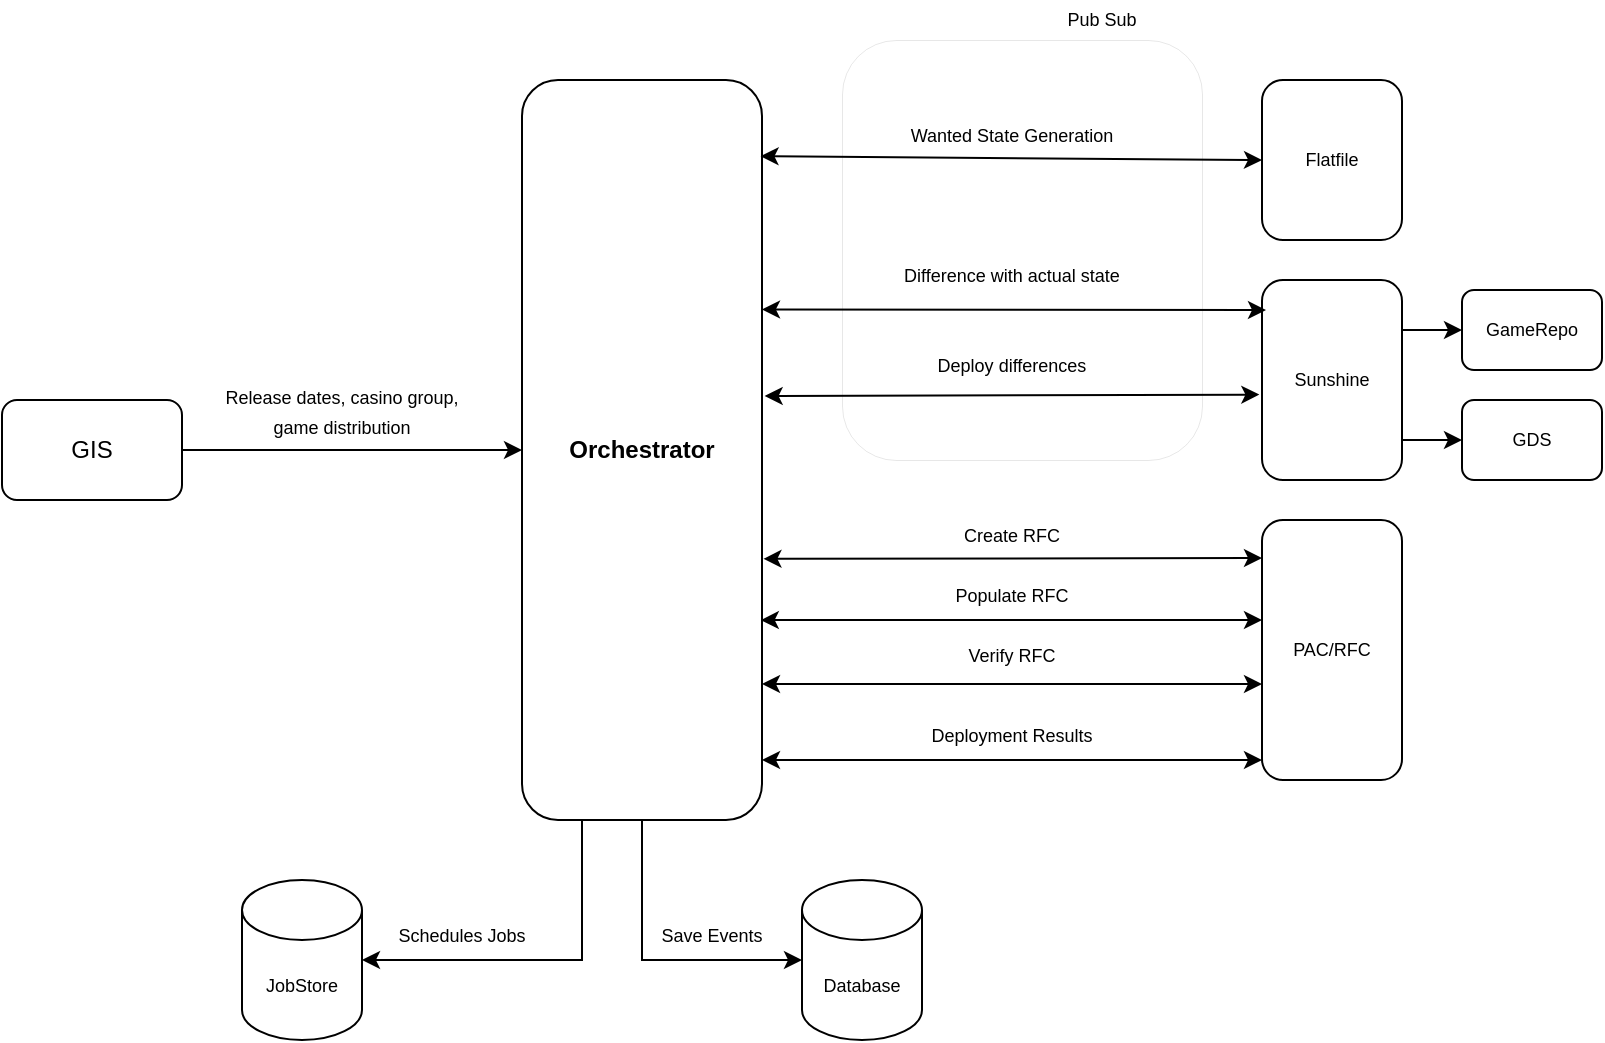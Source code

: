 <mxfile version="18.1.2" type="github">
  <diagram id="qtIUD4IkOzIMsGifVZxG" name="Page-1">
    <mxGraphModel dx="784" dy="436" grid="1" gridSize="10" guides="1" tooltips="1" connect="1" arrows="1" fold="1" page="1" pageScale="1" pageWidth="850" pageHeight="1100" math="0" shadow="0">
      <root>
        <mxCell id="0" />
        <mxCell id="1" parent="0" />
        <mxCell id="yYf5m4HLyr3VCPDceTSp-47" value="" style="rounded=1;whiteSpace=wrap;html=1;fontSize=9;dashed=1;dashPattern=1 1;strokeWidth=0;glass=0;shadow=0;gradientColor=none;" vertex="1" parent="1">
          <mxGeometry x="440" y="300" width="180" height="210" as="geometry" />
        </mxCell>
        <mxCell id="yYf5m4HLyr3VCPDceTSp-1" value="GIS" style="rounded=1;whiteSpace=wrap;html=1;" vertex="1" parent="1">
          <mxGeometry x="20" y="480" width="90" height="50" as="geometry" />
        </mxCell>
        <mxCell id="yYf5m4HLyr3VCPDceTSp-2" value="&lt;b&gt;Orchestrator&lt;/b&gt;" style="rounded=1;whiteSpace=wrap;html=1;" vertex="1" parent="1">
          <mxGeometry x="280" y="320" width="120" height="370" as="geometry" />
        </mxCell>
        <mxCell id="yYf5m4HLyr3VCPDceTSp-3" value="" style="endArrow=classic;html=1;rounded=0;entryX=0;entryY=0.5;entryDx=0;entryDy=0;exitX=1;exitY=0.5;exitDx=0;exitDy=0;" edge="1" parent="1" source="yYf5m4HLyr3VCPDceTSp-1" target="yYf5m4HLyr3VCPDceTSp-2">
          <mxGeometry width="50" height="50" relative="1" as="geometry">
            <mxPoint x="150" y="550" as="sourcePoint" />
            <mxPoint x="200" y="500" as="targetPoint" />
          </mxGeometry>
        </mxCell>
        <mxCell id="yYf5m4HLyr3VCPDceTSp-4" value="&lt;font style=&quot;font-size: 9px;&quot;&gt;Release dates, casino group, game distribution&lt;/font&gt;" style="text;html=1;strokeColor=none;fillColor=none;align=center;verticalAlign=middle;whiteSpace=wrap;rounded=0;" vertex="1" parent="1">
          <mxGeometry x="130" y="470" width="120" height="30" as="geometry" />
        </mxCell>
        <mxCell id="yYf5m4HLyr3VCPDceTSp-5" value="Flatfile" style="rounded=1;whiteSpace=wrap;html=1;fontSize=9;" vertex="1" parent="1">
          <mxGeometry x="650" y="320" width="70" height="80" as="geometry" />
        </mxCell>
        <mxCell id="yYf5m4HLyr3VCPDceTSp-9" value="Sunshine" style="rounded=1;whiteSpace=wrap;html=1;fontSize=9;" vertex="1" parent="1">
          <mxGeometry x="650" y="420" width="70" height="100" as="geometry" />
        </mxCell>
        <mxCell id="yYf5m4HLyr3VCPDceTSp-10" value="PAC/RFC" style="rounded=1;whiteSpace=wrap;html=1;fontSize=9;" vertex="1" parent="1">
          <mxGeometry x="650" y="540" width="70" height="130" as="geometry" />
        </mxCell>
        <mxCell id="yYf5m4HLyr3VCPDceTSp-13" value="Wanted State Generation" style="text;html=1;strokeColor=none;fillColor=none;align=center;verticalAlign=middle;whiteSpace=wrap;rounded=0;fontSize=9;" vertex="1" parent="1">
          <mxGeometry x="460" y="340" width="130" height="15" as="geometry" />
        </mxCell>
        <mxCell id="yYf5m4HLyr3VCPDceTSp-17" value="" style="endArrow=classic;startArrow=classic;html=1;rounded=0;fontSize=9;entryX=0;entryY=0.5;entryDx=0;entryDy=0;exitX=0.994;exitY=0.103;exitDx=0;exitDy=0;exitPerimeter=0;" edge="1" parent="1" source="yYf5m4HLyr3VCPDceTSp-2" target="yYf5m4HLyr3VCPDceTSp-5">
          <mxGeometry width="50" height="50" relative="1" as="geometry">
            <mxPoint x="370" y="530" as="sourcePoint" />
            <mxPoint x="420" y="480" as="targetPoint" />
          </mxGeometry>
        </mxCell>
        <mxCell id="yYf5m4HLyr3VCPDceTSp-18" value="" style="endArrow=classic;startArrow=classic;html=1;rounded=0;fontSize=9;exitX=1;exitY=0.31;exitDx=0;exitDy=0;exitPerimeter=0;" edge="1" parent="1" source="yYf5m4HLyr3VCPDceTSp-2">
          <mxGeometry width="50" height="50" relative="1" as="geometry">
            <mxPoint x="580" y="500" as="sourcePoint" />
            <mxPoint x="652" y="435" as="targetPoint" />
          </mxGeometry>
        </mxCell>
        <mxCell id="yYf5m4HLyr3VCPDceTSp-20" value="Difference with actual state" style="text;html=1;strokeColor=none;fillColor=none;align=center;verticalAlign=middle;whiteSpace=wrap;rounded=0;fontSize=9;" vertex="1" parent="1">
          <mxGeometry x="460" y="410" width="130" height="15" as="geometry" />
        </mxCell>
        <mxCell id="yYf5m4HLyr3VCPDceTSp-21" value="" style="endArrow=classic;startArrow=classic;html=1;rounded=0;fontSize=9;exitX=1.011;exitY=0.427;exitDx=0;exitDy=0;exitPerimeter=0;entryX=-0.019;entryY=0.573;entryDx=0;entryDy=0;entryPerimeter=0;" edge="1" parent="1" source="yYf5m4HLyr3VCPDceTSp-2" target="yYf5m4HLyr3VCPDceTSp-9">
          <mxGeometry width="50" height="50" relative="1" as="geometry">
            <mxPoint x="370" y="530" as="sourcePoint" />
            <mxPoint x="660" y="480" as="targetPoint" />
          </mxGeometry>
        </mxCell>
        <mxCell id="yYf5m4HLyr3VCPDceTSp-22" value="Deploy differences" style="text;html=1;strokeColor=none;fillColor=none;align=center;verticalAlign=middle;whiteSpace=wrap;rounded=0;fontSize=9;" vertex="1" parent="1">
          <mxGeometry x="460" y="455" width="130" height="15" as="geometry" />
        </mxCell>
        <mxCell id="yYf5m4HLyr3VCPDceTSp-23" value="" style="endArrow=classic;startArrow=classic;html=1;rounded=0;fontSize=9;exitX=1.006;exitY=0.647;exitDx=0;exitDy=0;exitPerimeter=0;" edge="1" parent="1" source="yYf5m4HLyr3VCPDceTSp-2">
          <mxGeometry width="50" height="50" relative="1" as="geometry">
            <mxPoint x="370" y="530" as="sourcePoint" />
            <mxPoint x="650" y="559" as="targetPoint" />
          </mxGeometry>
        </mxCell>
        <mxCell id="yYf5m4HLyr3VCPDceTSp-24" value="Create RFC" style="text;html=1;strokeColor=none;fillColor=none;align=center;verticalAlign=middle;whiteSpace=wrap;rounded=0;fontSize=9;" vertex="1" parent="1">
          <mxGeometry x="460" y="540" width="130" height="15" as="geometry" />
        </mxCell>
        <mxCell id="yYf5m4HLyr3VCPDceTSp-25" value="" style="endArrow=classic;startArrow=classic;html=1;rounded=0;fontSize=9;entryX=0.019;entryY=0.176;entryDx=0;entryDy=0;entryPerimeter=0;exitX=1.006;exitY=0.647;exitDx=0;exitDy=0;exitPerimeter=0;" edge="1" parent="1">
          <mxGeometry width="50" height="50" relative="1" as="geometry">
            <mxPoint x="399.39" y="590.03" as="sourcePoint" />
            <mxPoint x="650.0" y="590" as="targetPoint" />
          </mxGeometry>
        </mxCell>
        <mxCell id="yYf5m4HLyr3VCPDceTSp-26" value="Populate RFC" style="text;html=1;strokeColor=none;fillColor=none;align=center;verticalAlign=middle;whiteSpace=wrap;rounded=0;fontSize=9;" vertex="1" parent="1">
          <mxGeometry x="460" y="570" width="130" height="15" as="geometry" />
        </mxCell>
        <mxCell id="yYf5m4HLyr3VCPDceTSp-27" value="" style="endArrow=classic;startArrow=classic;html=1;rounded=0;fontSize=9;" edge="1" parent="1">
          <mxGeometry width="50" height="50" relative="1" as="geometry">
            <mxPoint x="400" y="622" as="sourcePoint" />
            <mxPoint x="650" y="622" as="targetPoint" />
          </mxGeometry>
        </mxCell>
        <mxCell id="yYf5m4HLyr3VCPDceTSp-28" value="Verify RFC" style="text;html=1;strokeColor=none;fillColor=none;align=center;verticalAlign=middle;whiteSpace=wrap;rounded=0;fontSize=9;" vertex="1" parent="1">
          <mxGeometry x="460" y="600" width="130" height="15" as="geometry" />
        </mxCell>
        <mxCell id="yYf5m4HLyr3VCPDceTSp-29" value="" style="endArrow=classic;startArrow=classic;html=1;rounded=0;fontSize=9;" edge="1" parent="1">
          <mxGeometry width="50" height="50" relative="1" as="geometry">
            <mxPoint x="400" y="660" as="sourcePoint" />
            <mxPoint x="650" y="660" as="targetPoint" />
          </mxGeometry>
        </mxCell>
        <mxCell id="yYf5m4HLyr3VCPDceTSp-30" value="Deployment Results" style="text;html=1;strokeColor=none;fillColor=none;align=center;verticalAlign=middle;whiteSpace=wrap;rounded=0;fontSize=9;" vertex="1" parent="1">
          <mxGeometry x="460" y="640" width="130" height="15" as="geometry" />
        </mxCell>
        <mxCell id="yYf5m4HLyr3VCPDceTSp-31" value="GameRepo" style="rounded=1;whiteSpace=wrap;html=1;fontSize=9;" vertex="1" parent="1">
          <mxGeometry x="750" y="425" width="70" height="40" as="geometry" />
        </mxCell>
        <mxCell id="yYf5m4HLyr3VCPDceTSp-32" value="GDS" style="rounded=1;whiteSpace=wrap;html=1;fontSize=9;" vertex="1" parent="1">
          <mxGeometry x="750" y="480" width="70" height="40" as="geometry" />
        </mxCell>
        <mxCell id="yYf5m4HLyr3VCPDceTSp-33" value="" style="endArrow=classic;html=1;rounded=0;fontSize=9;entryX=0;entryY=0.5;entryDx=0;entryDy=0;exitX=1;exitY=0.25;exitDx=0;exitDy=0;" edge="1" parent="1" source="yYf5m4HLyr3VCPDceTSp-9" target="yYf5m4HLyr3VCPDceTSp-31">
          <mxGeometry width="50" height="50" relative="1" as="geometry">
            <mxPoint x="590" y="530" as="sourcePoint" />
            <mxPoint x="640" y="480" as="targetPoint" />
          </mxGeometry>
        </mxCell>
        <mxCell id="yYf5m4HLyr3VCPDceTSp-34" value="" style="endArrow=classic;html=1;rounded=0;fontSize=9;entryX=0;entryY=0.5;entryDx=0;entryDy=0;" edge="1" parent="1" target="yYf5m4HLyr3VCPDceTSp-32">
          <mxGeometry width="50" height="50" relative="1" as="geometry">
            <mxPoint x="720" y="500" as="sourcePoint" />
            <mxPoint x="640" y="480" as="targetPoint" />
          </mxGeometry>
        </mxCell>
        <mxCell id="yYf5m4HLyr3VCPDceTSp-39" value="Database" style="shape=cylinder3;whiteSpace=wrap;html=1;boundedLbl=1;backgroundOutline=1;size=15;fontSize=9;" vertex="1" parent="1">
          <mxGeometry x="420" y="720" width="60" height="80" as="geometry" />
        </mxCell>
        <mxCell id="yYf5m4HLyr3VCPDceTSp-40" value="" style="endArrow=classic;html=1;rounded=0;fontSize=9;entryX=0;entryY=0.5;entryDx=0;entryDy=0;entryPerimeter=0;exitX=0.5;exitY=1;exitDx=0;exitDy=0;" edge="1" parent="1" source="yYf5m4HLyr3VCPDceTSp-2" target="yYf5m4HLyr3VCPDceTSp-39">
          <mxGeometry width="50" height="50" relative="1" as="geometry">
            <mxPoint x="350" y="630" as="sourcePoint" />
            <mxPoint x="400" y="580" as="targetPoint" />
            <Array as="points">
              <mxPoint x="340" y="760" />
            </Array>
          </mxGeometry>
        </mxCell>
        <mxCell id="yYf5m4HLyr3VCPDceTSp-41" value="Save Events" style="text;html=1;strokeColor=none;fillColor=none;align=center;verticalAlign=middle;whiteSpace=wrap;rounded=0;fontSize=9;" vertex="1" parent="1">
          <mxGeometry x="325" y="740" width="100" height="15" as="geometry" />
        </mxCell>
        <mxCell id="yYf5m4HLyr3VCPDceTSp-42" value="JobStore" style="shape=cylinder3;whiteSpace=wrap;html=1;boundedLbl=1;backgroundOutline=1;size=15;fontSize=9;" vertex="1" parent="1">
          <mxGeometry x="140" y="720" width="60" height="80" as="geometry" />
        </mxCell>
        <mxCell id="yYf5m4HLyr3VCPDceTSp-44" value="" style="endArrow=classic;html=1;rounded=0;fontSize=9;exitX=0.25;exitY=1;exitDx=0;exitDy=0;entryX=1;entryY=0.5;entryDx=0;entryDy=0;entryPerimeter=0;" edge="1" parent="1" source="yYf5m4HLyr3VCPDceTSp-2" target="yYf5m4HLyr3VCPDceTSp-42">
          <mxGeometry width="50" height="50" relative="1" as="geometry">
            <mxPoint x="350" y="630" as="sourcePoint" />
            <mxPoint x="400" y="580" as="targetPoint" />
            <Array as="points">
              <mxPoint x="310" y="760" />
            </Array>
          </mxGeometry>
        </mxCell>
        <mxCell id="yYf5m4HLyr3VCPDceTSp-45" value="Schedules Jobs" style="text;html=1;strokeColor=none;fillColor=none;align=center;verticalAlign=middle;whiteSpace=wrap;rounded=0;fontSize=9;" vertex="1" parent="1">
          <mxGeometry x="200" y="740" width="100" height="15" as="geometry" />
        </mxCell>
        <mxCell id="yYf5m4HLyr3VCPDceTSp-48" value="Pub Sub" style="text;html=1;strokeColor=none;fillColor=none;align=center;verticalAlign=middle;whiteSpace=wrap;rounded=0;shadow=0;glass=0;dashed=1;dashPattern=1 1;fontSize=9;" vertex="1" parent="1">
          <mxGeometry x="530" y="280" width="80" height="20" as="geometry" />
        </mxCell>
      </root>
    </mxGraphModel>
  </diagram>
</mxfile>
